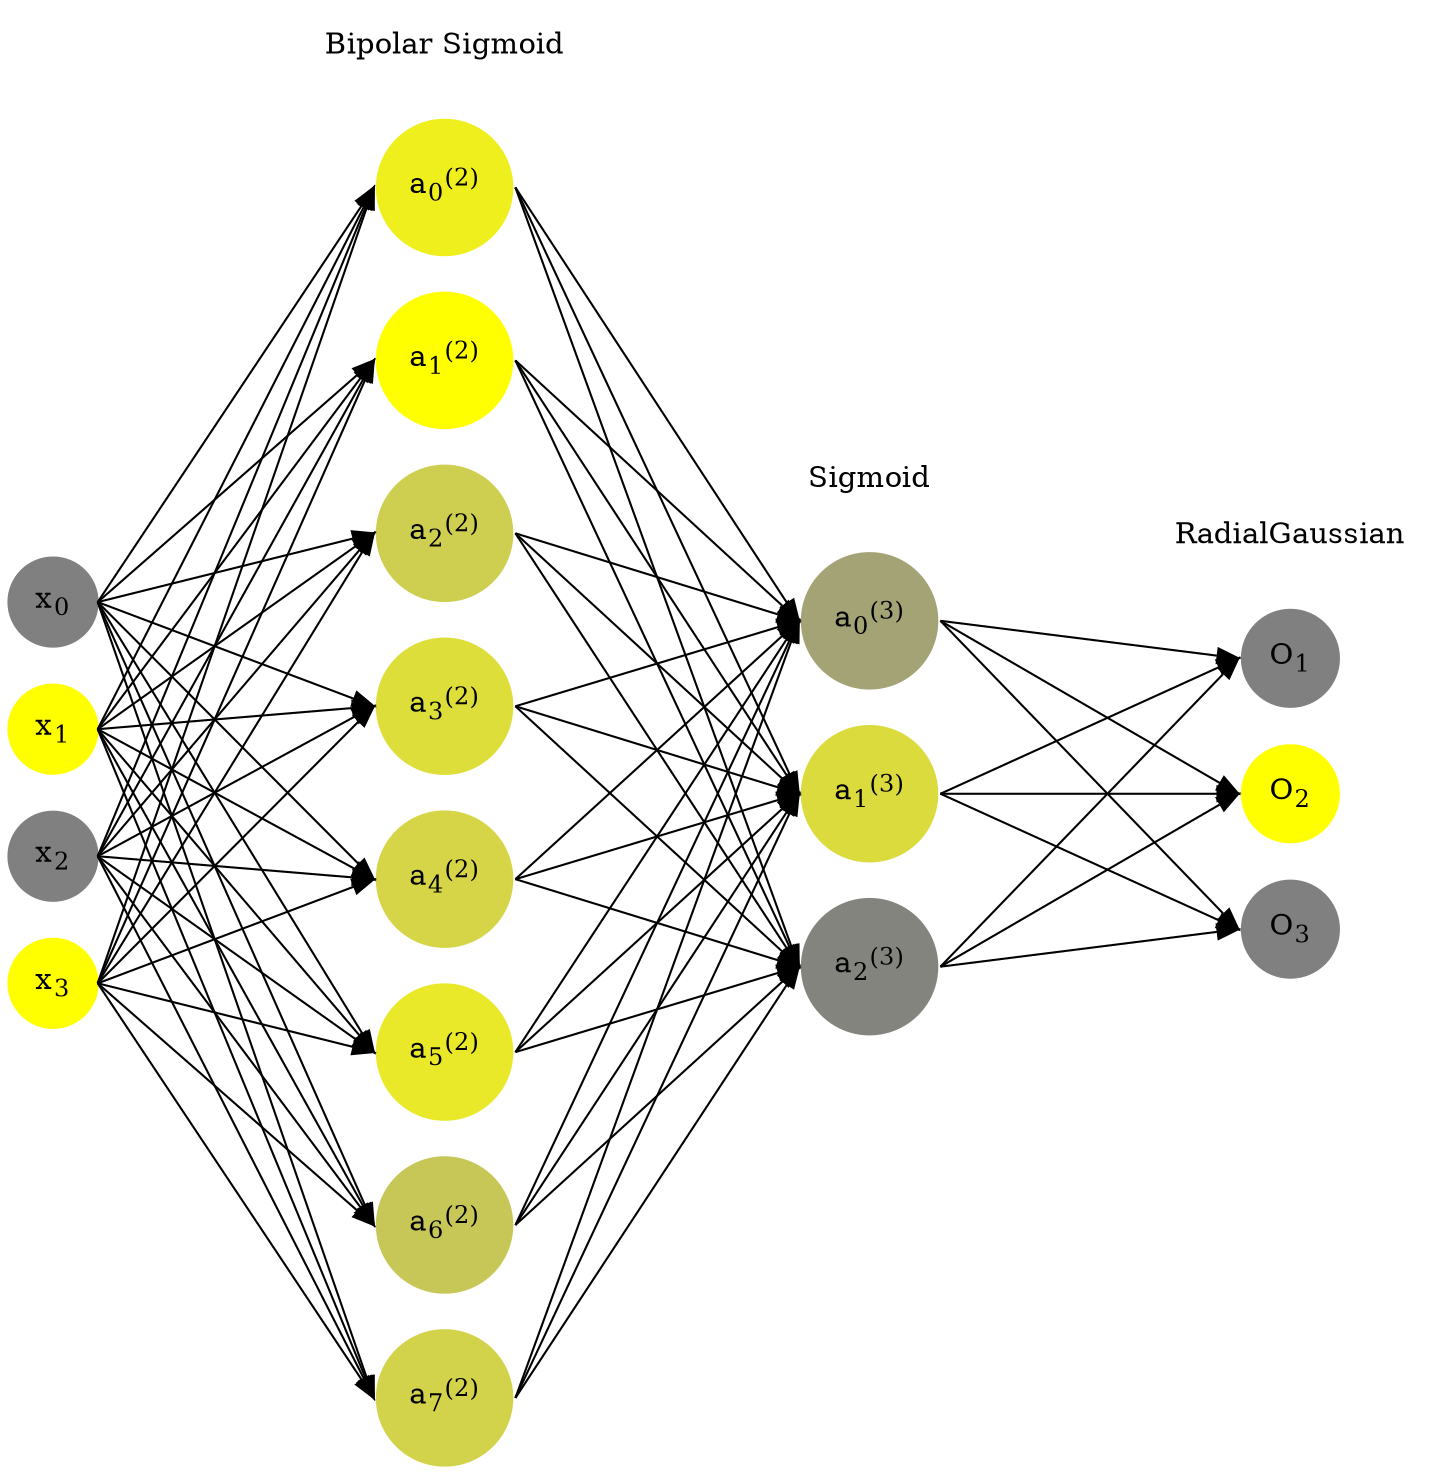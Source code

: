 digraph G {
	rankdir = LR;
	splines=false;
	edge[style=invis];
	ranksep= 1.4;
	{
	node [shape=circle, color="0.1667, 0.0, 0.5", style=filled, fillcolor="0.1667, 0.0, 0.5"];
	x0 [label=<x<sub>0</sub>>];
	}
	{
	node [shape=circle, color="0.1667, 1.0, 1.0", style=filled, fillcolor="0.1667, 1.0, 1.0"];
	x1 [label=<x<sub>1</sub>>];
	}
	{
	node [shape=circle, color="0.1667, 0.0, 0.5", style=filled, fillcolor="0.1667, 0.0, 0.5"];
	x2 [label=<x<sub>2</sub>>];
	}
	{
	node [shape=circle, color="0.1667, 1.0, 1.0", style=filled, fillcolor="0.1667, 1.0, 1.0"];
	x3 [label=<x<sub>3</sub>>];
	}
	{
	node [shape=circle, color="0.1667, 0.874038, 0.937019", style=filled, fillcolor="0.1667, 0.874038, 0.937019"];
	a02 [label=<a<sub>0</sub><sup>(2)</sup>>];
	}
	{
	node [shape=circle, color="0.1667, 0.996937, 0.998469", style=filled, fillcolor="0.1667, 0.996937, 0.998469"];
	a12 [label=<a<sub>1</sub><sup>(2)</sup>>];
	}
	{
	node [shape=circle, color="0.1667, 0.609664, 0.804832", style=filled, fillcolor="0.1667, 0.609664, 0.804832"];
	a22 [label=<a<sub>2</sub><sup>(2)</sup>>];
	}
	{
	node [shape=circle, color="0.1667, 0.737592, 0.868796", style=filled, fillcolor="0.1667, 0.737592, 0.868796"];
	a32 [label=<a<sub>3</sub><sup>(2)</sup>>];
	}
	{
	node [shape=circle, color="0.1667, 0.666416, 0.833208", style=filled, fillcolor="0.1667, 0.666416, 0.833208"];
	a42 [label=<a<sub>4</sub><sup>(2)</sup>>];
	}
	{
	node [shape=circle, color="0.1667, 0.823431, 0.911716", style=filled, fillcolor="0.1667, 0.823431, 0.911716"];
	a52 [label=<a<sub>5</sub><sup>(2)</sup>>];
	}
	{
	node [shape=circle, color="0.1667, 0.556323, 0.778162", style=filled, fillcolor="0.1667, 0.556323, 0.778162"];
	a62 [label=<a<sub>6</sub><sup>(2)</sup>>];
	}
	{
	node [shape=circle, color="0.1667, 0.642646, 0.821323", style=filled, fillcolor="0.1667, 0.642646, 0.821323"];
	a72 [label=<a<sub>7</sub><sup>(2)</sup>>];
	}
	{
	node [shape=circle, color="0.1667, 0.278984, 0.639492", style=filled, fillcolor="0.1667, 0.278984, 0.639492"];
	a03 [label=<a<sub>0</sub><sup>(3)</sup>>];
	}
	{
	node [shape=circle, color="0.1667, 0.713395, 0.856698", style=filled, fillcolor="0.1667, 0.713395, 0.856698"];
	a13 [label=<a<sub>1</sub><sup>(3)</sup>>];
	}
	{
	node [shape=circle, color="0.1667, 0.034811, 0.517405", style=filled, fillcolor="0.1667, 0.034811, 0.517405"];
	a23 [label=<a<sub>2</sub><sup>(3)</sup>>];
	}
	{
	node [shape=circle, color="0.1667, 0.0, 0.5", style=filled, fillcolor="0.1667, 0.0, 0.5"];
	O1 [label=<O<sub>1</sub>>];
	}
	{
	node [shape=circle, color="0.1667, 1.0, 1.0", style=filled, fillcolor="0.1667, 1.0, 1.0"];
	O2 [label=<O<sub>2</sub>>];
	}
	{
	node [shape=circle, color="0.1667, 0.0, 0.5", style=filled, fillcolor="0.1667, 0.0, 0.5"];
	O3 [label=<O<sub>3</sub>>];
	}
	{
	rank=same;
	x0->x1->x2->x3;
	}
	{
	rank=same;
	a02->a12->a22->a32->a42->a52->a62->a72;
	}
	{
	rank=same;
	a03->a13->a23;
	}
	{
	rank=same;
	O1->O2->O3;
	}
	l1 [shape=plaintext,label="Bipolar Sigmoid"];
	l1->a02;
	{rank=same; l1;a02};
	l2 [shape=plaintext,label="Sigmoid"];
	l2->a03;
	{rank=same; l2;a03};
	l3 [shape=plaintext,label="RadialGaussian"];
	l3->O1;
	{rank=same; l3;O1};
edge[style=solid, tailport=e, headport=w];
	{x0;x1;x2;x3} -> {a02;a12;a22;a32;a42;a52;a62;a72};
	{a02;a12;a22;a32;a42;a52;a62;a72} -> {a03;a13;a23};
	{a03;a13;a23} -> {O1,O2,O3};
}